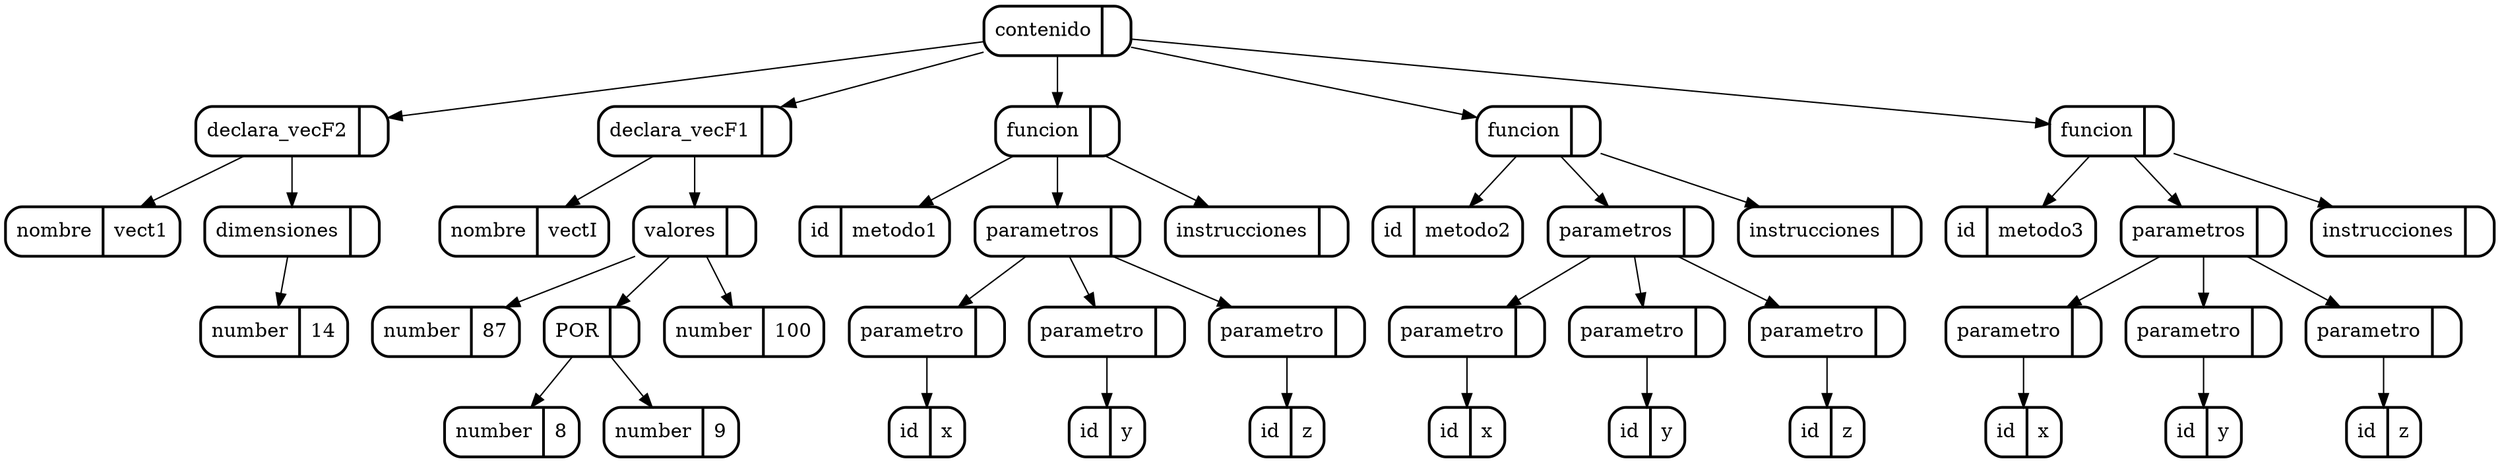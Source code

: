 digraph G {
node[shape=Mrecord]
5[label="contenido | ",style=bold]
2[label="declara_vecF2 | ",style=bold]
{5}->{2}
3[label="nombre | vect1",style=bold]
{2}->{3}
4[label="dimensiones | ",style=bold]
{2}->{4}
1[label="number | 14",style=bold]
{4}->{1}
12[label="declara_vecF1 | ",style=bold]
{5}->{12}
13[label="nombre | vectI",style=bold]
{12}->{13}
7[label="valores | ",style=bold]
{12}->{7}
6[label="number | 87",style=bold]
{7}->{6}
10[label="POR | ",style=bold]
{7}->{10}
8[label="number | 8",style=bold]
{10}->{8}
9[label="number | 9",style=bold]
{10}->{9}
11[label="number | 100",style=bold]
{7}->{11}
22[label="funcion | ",style=bold]
{5}->{22}
23[label="id | metodo1",style=bold]
{22}->{23}
14[label="parametros | ",style=bold]
{22}->{14}
15[label="parametro | ",style=bold]
{14}->{15}
16[label="id | x",style=bold]
{15}->{16}
17[label="parametro | ",style=bold]
{14}->{17}
18[label="id | y",style=bold]
{17}->{18}
19[label="parametro | ",style=bold]
{14}->{19}
20[label="id | z",style=bold]
{19}->{20}
21[label="instrucciones | ",style=bold]
{22}->{21}
32[label="funcion | ",style=bold]
{5}->{32}
33[label="id | metodo2",style=bold]
{32}->{33}
24[label="parametros | ",style=bold]
{32}->{24}
25[label="parametro | ",style=bold]
{24}->{25}
26[label="id | x",style=bold]
{25}->{26}
27[label="parametro | ",style=bold]
{24}->{27}
28[label="id | y",style=bold]
{27}->{28}
29[label="parametro | ",style=bold]
{24}->{29}
30[label="id | z",style=bold]
{29}->{30}
31[label="instrucciones | ",style=bold]
{32}->{31}
42[label="funcion | ",style=bold]
{5}->{42}
43[label="id | metodo3",style=bold]
{42}->{43}
34[label="parametros | ",style=bold]
{42}->{34}
35[label="parametro | ",style=bold]
{34}->{35}
36[label="id | x",style=bold]
{35}->{36}
37[label="parametro | ",style=bold]
{34}->{37}
38[label="id | y",style=bold]
{37}->{38}
39[label="parametro | ",style=bold]
{34}->{39}
40[label="id | z",style=bold]
{39}->{40}
41[label="instrucciones | ",style=bold]
{42}->{41}

}